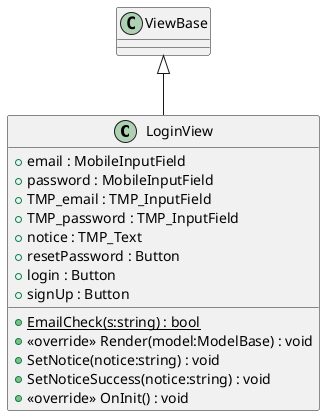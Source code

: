 @startuml
class LoginView {
    + email : MobileInputField
    + password : MobileInputField
    + TMP_email : TMP_InputField
    + TMP_password : TMP_InputField
    + notice : TMP_Text
    + resetPassword : Button
    + login : Button
    + signUp : Button
    + {static} EmailCheck(s:string) : bool
    + <<override>> Render(model:ModelBase) : void
    + SetNotice(notice:string) : void
    + SetNoticeSuccess(notice:string) : void
    + <<override>> OnInit() : void
}
ViewBase <|-- LoginView
@enduml
